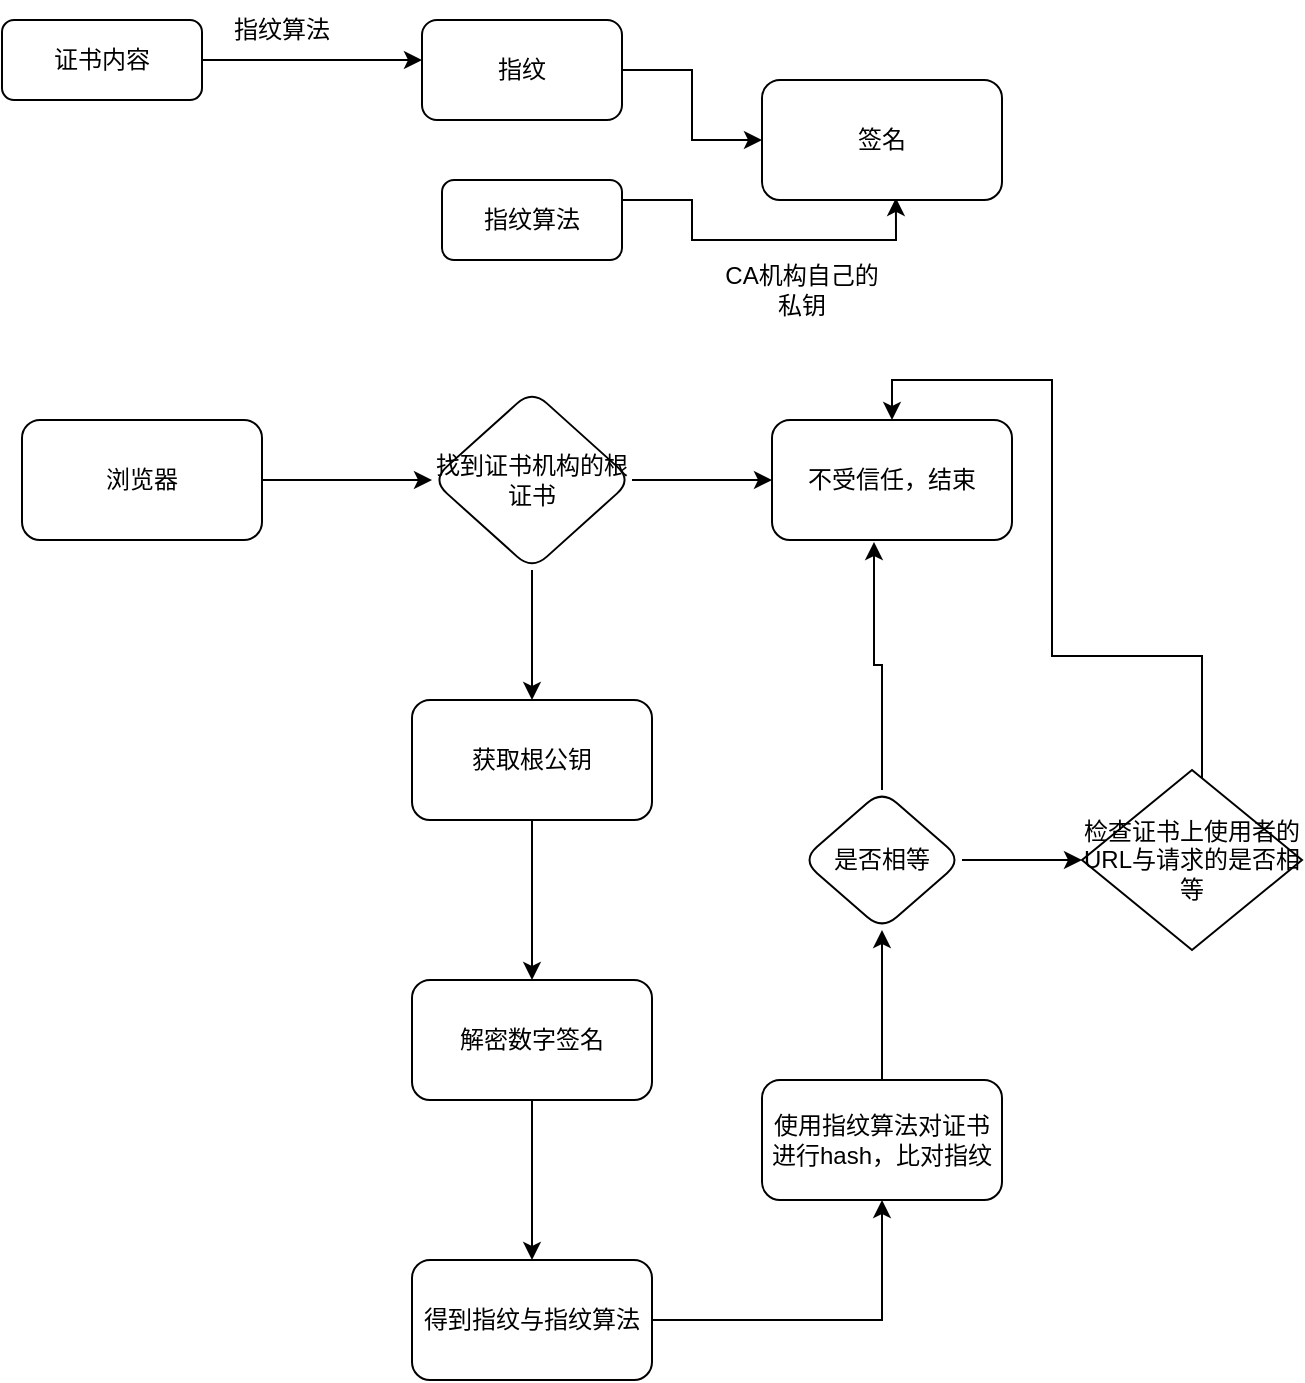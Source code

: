 <mxfile version="20.0.4" type="github">
  <diagram id="C5RBs43oDa-KdzZeNtuy" name="Page-1">
    <mxGraphModel dx="700" dy="752" grid="1" gridSize="10" guides="1" tooltips="1" connect="1" arrows="1" fold="1" page="1" pageScale="1" pageWidth="827" pageHeight="1169" math="0" shadow="0">
      <root>
        <mxCell id="WIyWlLk6GJQsqaUBKTNV-0" />
        <mxCell id="WIyWlLk6GJQsqaUBKTNV-1" parent="WIyWlLk6GJQsqaUBKTNV-0" />
        <mxCell id="2fIj8lZ6WPOgDqfGMR6m-3" value="" style="edgeStyle=orthogonalEdgeStyle;rounded=0;orthogonalLoop=1;jettySize=auto;html=1;" edge="1" parent="WIyWlLk6GJQsqaUBKTNV-1" source="WIyWlLk6GJQsqaUBKTNV-7" target="2fIj8lZ6WPOgDqfGMR6m-2">
          <mxGeometry relative="1" as="geometry">
            <Array as="points">
              <mxPoint x="290" y="130" />
              <mxPoint x="290" y="130" />
            </Array>
          </mxGeometry>
        </mxCell>
        <mxCell id="WIyWlLk6GJQsqaUBKTNV-7" value="证书内容" style="rounded=1;whiteSpace=wrap;html=1;fontSize=12;glass=0;strokeWidth=1;shadow=0;" parent="WIyWlLk6GJQsqaUBKTNV-1" vertex="1">
          <mxGeometry x="160" y="110" width="100" height="40" as="geometry" />
        </mxCell>
        <mxCell id="2fIj8lZ6WPOgDqfGMR6m-11" style="edgeStyle=orthogonalEdgeStyle;rounded=0;orthogonalLoop=1;jettySize=auto;html=1;exitX=1;exitY=0.25;exitDx=0;exitDy=0;entryX=0.558;entryY=0.983;entryDx=0;entryDy=0;entryPerimeter=0;" edge="1" parent="WIyWlLk6GJQsqaUBKTNV-1" source="WIyWlLk6GJQsqaUBKTNV-12" target="2fIj8lZ6WPOgDqfGMR6m-8">
          <mxGeometry relative="1" as="geometry" />
        </mxCell>
        <mxCell id="WIyWlLk6GJQsqaUBKTNV-12" value="指纹算法" style="rounded=1;whiteSpace=wrap;html=1;fontSize=12;glass=0;strokeWidth=1;shadow=0;" parent="WIyWlLk6GJQsqaUBKTNV-1" vertex="1">
          <mxGeometry x="380" y="190" width="90" height="40" as="geometry" />
        </mxCell>
        <mxCell id="2fIj8lZ6WPOgDqfGMR6m-9" style="edgeStyle=orthogonalEdgeStyle;rounded=0;orthogonalLoop=1;jettySize=auto;html=1;exitX=1;exitY=0.5;exitDx=0;exitDy=0;" edge="1" parent="WIyWlLk6GJQsqaUBKTNV-1" source="2fIj8lZ6WPOgDqfGMR6m-2" target="2fIj8lZ6WPOgDqfGMR6m-8">
          <mxGeometry relative="1" as="geometry" />
        </mxCell>
        <mxCell id="2fIj8lZ6WPOgDqfGMR6m-2" value="指纹" style="whiteSpace=wrap;html=1;rounded=1;glass=0;strokeWidth=1;shadow=0;" vertex="1" parent="WIyWlLk6GJQsqaUBKTNV-1">
          <mxGeometry x="370" y="110" width="100" height="50" as="geometry" />
        </mxCell>
        <mxCell id="2fIj8lZ6WPOgDqfGMR6m-7" value="指纹算法" style="text;html=1;strokeColor=none;fillColor=none;align=center;verticalAlign=middle;whiteSpace=wrap;rounded=0;" vertex="1" parent="WIyWlLk6GJQsqaUBKTNV-1">
          <mxGeometry x="270" y="100" width="60" height="30" as="geometry" />
        </mxCell>
        <mxCell id="2fIj8lZ6WPOgDqfGMR6m-8" value="签名" style="rounded=1;whiteSpace=wrap;html=1;" vertex="1" parent="WIyWlLk6GJQsqaUBKTNV-1">
          <mxGeometry x="540" y="140" width="120" height="60" as="geometry" />
        </mxCell>
        <mxCell id="2fIj8lZ6WPOgDqfGMR6m-14" value="CA机构自己的私钥" style="text;html=1;strokeColor=none;fillColor=none;align=center;verticalAlign=middle;whiteSpace=wrap;rounded=0;" vertex="1" parent="WIyWlLk6GJQsqaUBKTNV-1">
          <mxGeometry x="520" y="230" width="80" height="30" as="geometry" />
        </mxCell>
        <mxCell id="2fIj8lZ6WPOgDqfGMR6m-22" value="" style="edgeStyle=orthogonalEdgeStyle;rounded=0;orthogonalLoop=1;jettySize=auto;html=1;" edge="1" parent="WIyWlLk6GJQsqaUBKTNV-1" source="2fIj8lZ6WPOgDqfGMR6m-15" target="2fIj8lZ6WPOgDqfGMR6m-21">
          <mxGeometry relative="1" as="geometry" />
        </mxCell>
        <mxCell id="2fIj8lZ6WPOgDqfGMR6m-15" value="浏览器" style="rounded=1;whiteSpace=wrap;html=1;" vertex="1" parent="WIyWlLk6GJQsqaUBKTNV-1">
          <mxGeometry x="170" y="310" width="120" height="60" as="geometry" />
        </mxCell>
        <mxCell id="2fIj8lZ6WPOgDqfGMR6m-24" value="" style="edgeStyle=orthogonalEdgeStyle;rounded=0;orthogonalLoop=1;jettySize=auto;html=1;" edge="1" parent="WIyWlLk6GJQsqaUBKTNV-1" source="2fIj8lZ6WPOgDqfGMR6m-21" target="2fIj8lZ6WPOgDqfGMR6m-23">
          <mxGeometry relative="1" as="geometry" />
        </mxCell>
        <mxCell id="2fIj8lZ6WPOgDqfGMR6m-26" value="" style="edgeStyle=orthogonalEdgeStyle;rounded=0;orthogonalLoop=1;jettySize=auto;html=1;" edge="1" parent="WIyWlLk6GJQsqaUBKTNV-1" source="2fIj8lZ6WPOgDqfGMR6m-21" target="2fIj8lZ6WPOgDqfGMR6m-25">
          <mxGeometry relative="1" as="geometry" />
        </mxCell>
        <mxCell id="2fIj8lZ6WPOgDqfGMR6m-21" value="找到证书机构的根证书" style="rhombus;whiteSpace=wrap;html=1;rounded=1;" vertex="1" parent="WIyWlLk6GJQsqaUBKTNV-1">
          <mxGeometry x="375" y="295" width="100" height="90" as="geometry" />
        </mxCell>
        <mxCell id="2fIj8lZ6WPOgDqfGMR6m-23" value="不受信任，结束" style="whiteSpace=wrap;html=1;rounded=1;" vertex="1" parent="WIyWlLk6GJQsqaUBKTNV-1">
          <mxGeometry x="545" y="310" width="120" height="60" as="geometry" />
        </mxCell>
        <mxCell id="2fIj8lZ6WPOgDqfGMR6m-28" value="" style="edgeStyle=orthogonalEdgeStyle;rounded=0;orthogonalLoop=1;jettySize=auto;html=1;" edge="1" parent="WIyWlLk6GJQsqaUBKTNV-1" source="2fIj8lZ6WPOgDqfGMR6m-25" target="2fIj8lZ6WPOgDqfGMR6m-27">
          <mxGeometry relative="1" as="geometry" />
        </mxCell>
        <mxCell id="2fIj8lZ6WPOgDqfGMR6m-25" value="获取根公钥" style="whiteSpace=wrap;html=1;rounded=1;" vertex="1" parent="WIyWlLk6GJQsqaUBKTNV-1">
          <mxGeometry x="365" y="450" width="120" height="60" as="geometry" />
        </mxCell>
        <mxCell id="2fIj8lZ6WPOgDqfGMR6m-30" value="" style="edgeStyle=orthogonalEdgeStyle;rounded=0;orthogonalLoop=1;jettySize=auto;html=1;" edge="1" parent="WIyWlLk6GJQsqaUBKTNV-1" source="2fIj8lZ6WPOgDqfGMR6m-27" target="2fIj8lZ6WPOgDqfGMR6m-29">
          <mxGeometry relative="1" as="geometry" />
        </mxCell>
        <mxCell id="2fIj8lZ6WPOgDqfGMR6m-27" value="解密数字签名" style="whiteSpace=wrap;html=1;rounded=1;" vertex="1" parent="WIyWlLk6GJQsqaUBKTNV-1">
          <mxGeometry x="365" y="590" width="120" height="60" as="geometry" />
        </mxCell>
        <mxCell id="2fIj8lZ6WPOgDqfGMR6m-32" value="" style="edgeStyle=orthogonalEdgeStyle;rounded=0;orthogonalLoop=1;jettySize=auto;html=1;" edge="1" parent="WIyWlLk6GJQsqaUBKTNV-1" source="2fIj8lZ6WPOgDqfGMR6m-29" target="2fIj8lZ6WPOgDqfGMR6m-31">
          <mxGeometry relative="1" as="geometry" />
        </mxCell>
        <mxCell id="2fIj8lZ6WPOgDqfGMR6m-29" value="得到指纹与指纹算法" style="whiteSpace=wrap;html=1;rounded=1;" vertex="1" parent="WIyWlLk6GJQsqaUBKTNV-1">
          <mxGeometry x="365" y="730" width="120" height="60" as="geometry" />
        </mxCell>
        <mxCell id="2fIj8lZ6WPOgDqfGMR6m-34" value="" style="edgeStyle=orthogonalEdgeStyle;rounded=0;orthogonalLoop=1;jettySize=auto;html=1;" edge="1" parent="WIyWlLk6GJQsqaUBKTNV-1" source="2fIj8lZ6WPOgDqfGMR6m-31" target="2fIj8lZ6WPOgDqfGMR6m-33">
          <mxGeometry relative="1" as="geometry" />
        </mxCell>
        <mxCell id="2fIj8lZ6WPOgDqfGMR6m-31" value="使用指纹算法对证书进行hash，比对指纹" style="whiteSpace=wrap;html=1;rounded=1;" vertex="1" parent="WIyWlLk6GJQsqaUBKTNV-1">
          <mxGeometry x="540" y="640" width="120" height="60" as="geometry" />
        </mxCell>
        <mxCell id="2fIj8lZ6WPOgDqfGMR6m-35" style="edgeStyle=orthogonalEdgeStyle;rounded=0;orthogonalLoop=1;jettySize=auto;html=1;exitX=0.5;exitY=0;exitDx=0;exitDy=0;entryX=0.425;entryY=1.017;entryDx=0;entryDy=0;entryPerimeter=0;" edge="1" parent="WIyWlLk6GJQsqaUBKTNV-1" source="2fIj8lZ6WPOgDqfGMR6m-33" target="2fIj8lZ6WPOgDqfGMR6m-23">
          <mxGeometry relative="1" as="geometry" />
        </mxCell>
        <mxCell id="2fIj8lZ6WPOgDqfGMR6m-37" value="" style="edgeStyle=orthogonalEdgeStyle;rounded=0;orthogonalLoop=1;jettySize=auto;html=1;" edge="1" parent="WIyWlLk6GJQsqaUBKTNV-1" source="2fIj8lZ6WPOgDqfGMR6m-33">
          <mxGeometry relative="1" as="geometry">
            <mxPoint x="700" y="530" as="targetPoint" />
          </mxGeometry>
        </mxCell>
        <mxCell id="2fIj8lZ6WPOgDqfGMR6m-33" value="是否相等" style="rhombus;whiteSpace=wrap;html=1;rounded=1;" vertex="1" parent="WIyWlLk6GJQsqaUBKTNV-1">
          <mxGeometry x="560" y="495" width="80" height="70" as="geometry" />
        </mxCell>
        <mxCell id="2fIj8lZ6WPOgDqfGMR6m-40" style="edgeStyle=orthogonalEdgeStyle;rounded=0;orthogonalLoop=1;jettySize=auto;html=1;entryX=0.5;entryY=0;entryDx=0;entryDy=0;" edge="1" parent="WIyWlLk6GJQsqaUBKTNV-1" source="2fIj8lZ6WPOgDqfGMR6m-38" target="2fIj8lZ6WPOgDqfGMR6m-23">
          <mxGeometry relative="1" as="geometry">
            <Array as="points">
              <mxPoint x="760" y="428" />
              <mxPoint x="685" y="428" />
              <mxPoint x="685" y="290" />
              <mxPoint x="605" y="290" />
            </Array>
          </mxGeometry>
        </mxCell>
        <mxCell id="2fIj8lZ6WPOgDqfGMR6m-38" value="检查证书上使用者的URL与请求的是否相等" style="rhombus;whiteSpace=wrap;html=1;" vertex="1" parent="WIyWlLk6GJQsqaUBKTNV-1">
          <mxGeometry x="700" y="485" width="110" height="90" as="geometry" />
        </mxCell>
      </root>
    </mxGraphModel>
  </diagram>
</mxfile>
